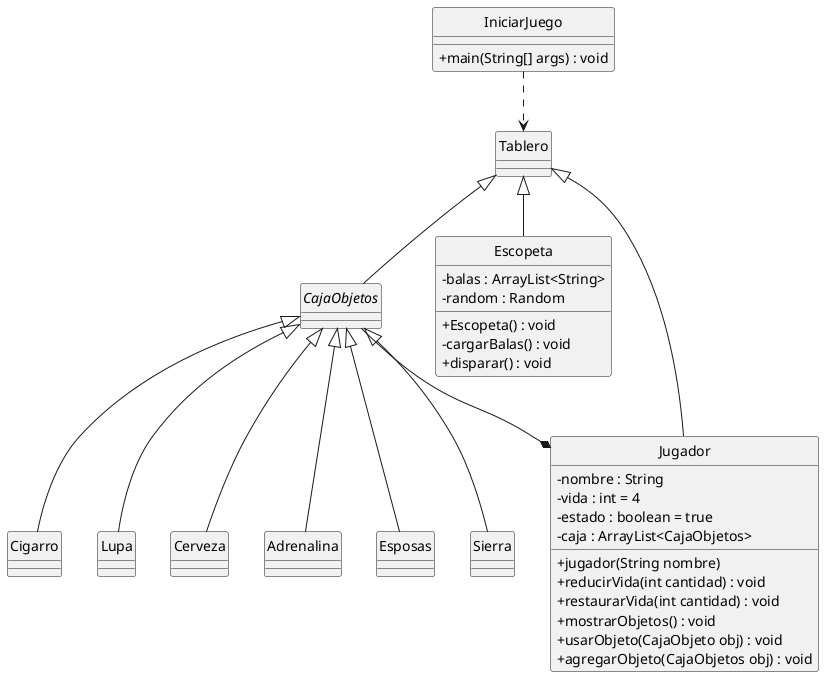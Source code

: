 @startuml
skinparam classAttributeIconSize 0

hide class circle
hide interface circle
hide abstract circle

class Tablero {

}

abstract class CajaObjetos extends Tablero{

}

class Escopeta extends Tablero {
    - balas : ArrayList<String>
    - random : Random
    + Escopeta() : void
    - cargarBalas() : void
    + disparar() : void
}

class Jugador extends Tablero {
    - nombre : String
    - vida : int = 4
    - estado : boolean = true
    - caja : ArrayList<CajaObjetos>
    + jugador(String nombre)
    + reducirVida(int cantidad) : void
    + restaurarVida(int cantidad) : void
    + mostrarObjetos() : void
    + usarObjeto(CajaObjeto obj) : void
    + agregarObjeto(CajaObjetos obj) : void
}

class Cigarro extends CajaObjetos {

}

class Lupa extends CajaObjetos {

}

class Cerveza extends CajaObjetos {

}

class Adrenalina extends CajaObjetos {

}

class Esposas extends CajaObjetos {

}

class Sierra extends CajaObjetos {

}

class IniciarJuego {
    + main(String[] args) : void
}
IniciarJuego ..> Tablero
CajaObjetos --* Jugador
@enduml